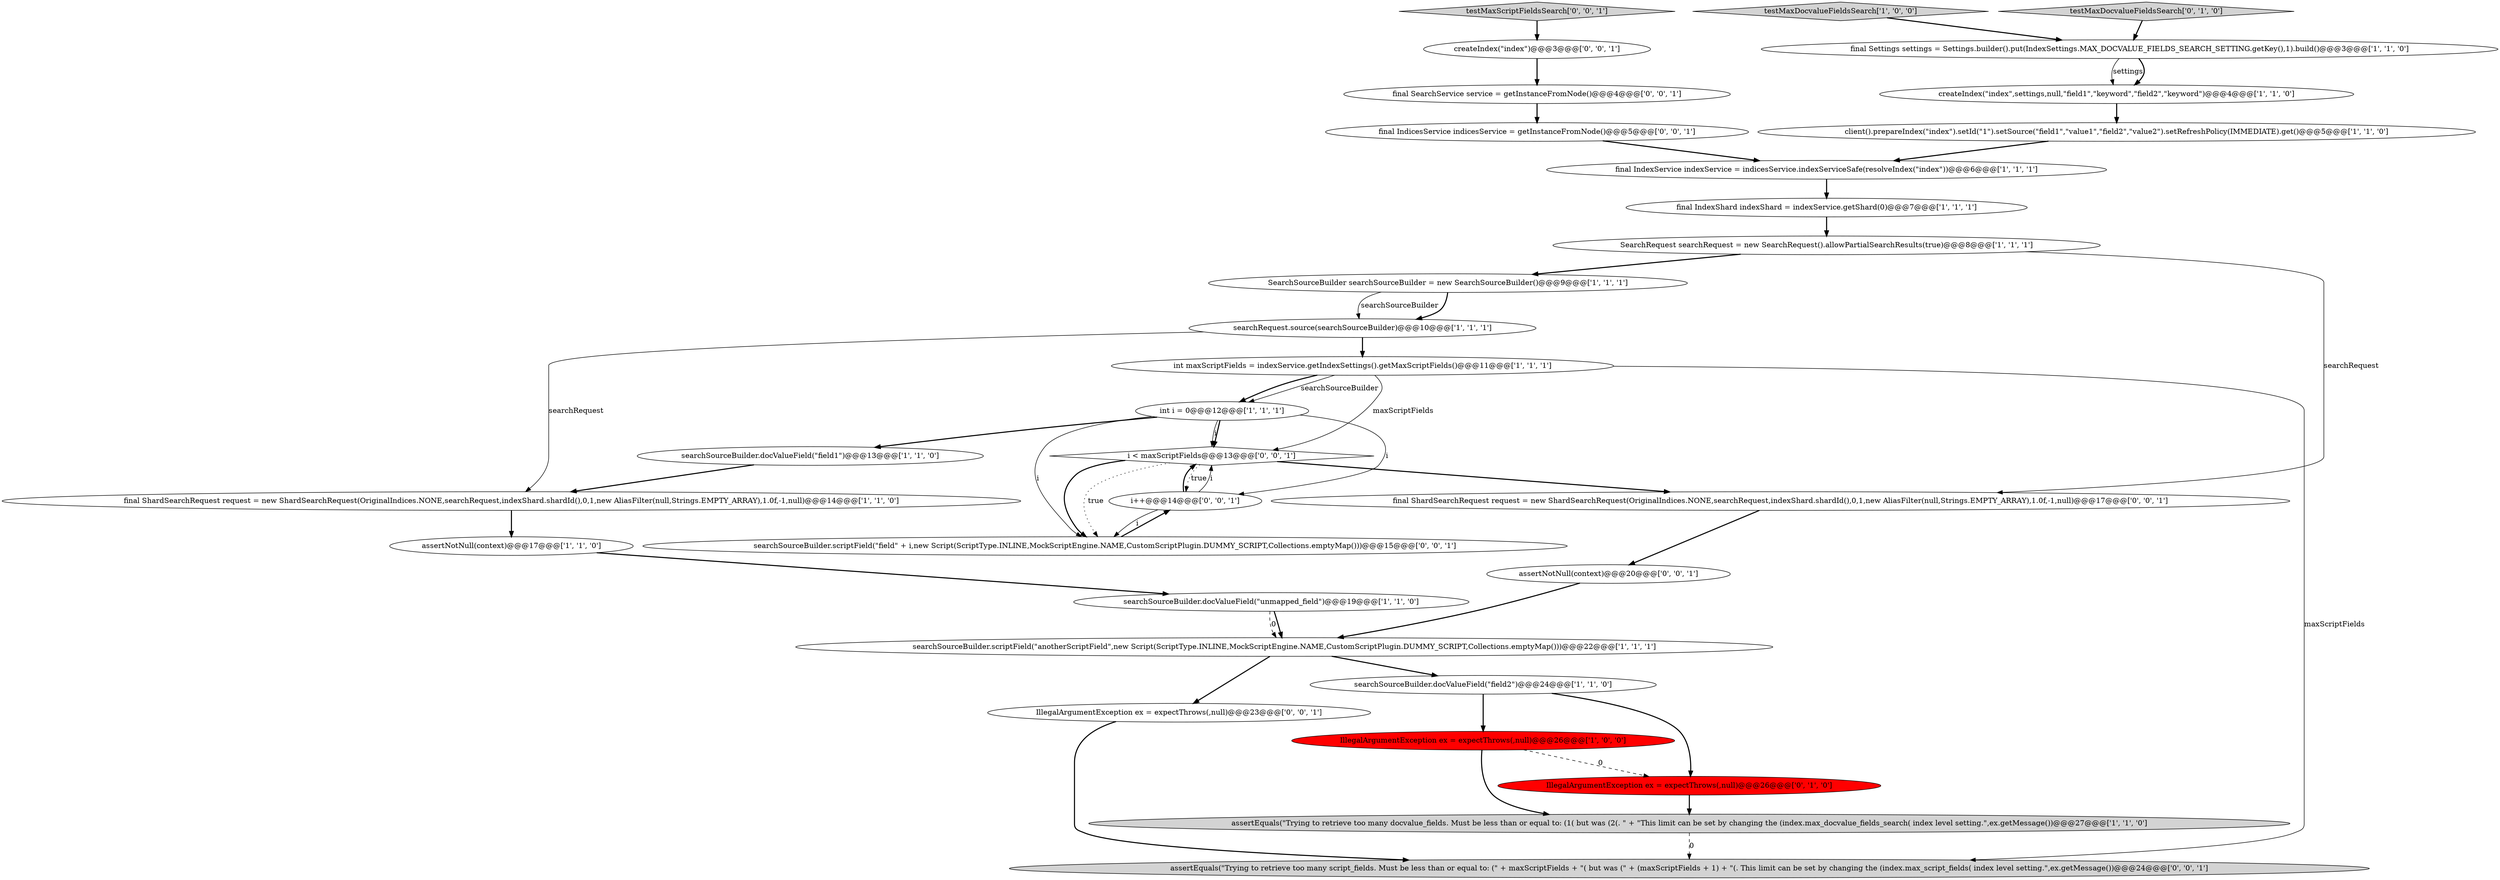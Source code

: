 digraph {
26 [style = filled, label = "i < maxScriptFields@@@13@@@['0', '0', '1']", fillcolor = white, shape = diamond image = "AAA0AAABBB3BBB"];
8 [style = filled, label = "int maxScriptFields = indexService.getIndexSettings().getMaxScriptFields()@@@11@@@['1', '1', '1']", fillcolor = white, shape = ellipse image = "AAA0AAABBB1BBB"];
30 [style = filled, label = "final ShardSearchRequest request = new ShardSearchRequest(OriginalIndices.NONE,searchRequest,indexShard.shardId(),0,1,new AliasFilter(null,Strings.EMPTY_ARRAY),1.0f,-1,null)@@@17@@@['0', '0', '1']", fillcolor = white, shape = ellipse image = "AAA0AAABBB3BBB"];
24 [style = filled, label = "assertNotNull(context)@@@20@@@['0', '0', '1']", fillcolor = white, shape = ellipse image = "AAA0AAABBB3BBB"];
25 [style = filled, label = "i++@@@14@@@['0', '0', '1']", fillcolor = white, shape = ellipse image = "AAA0AAABBB3BBB"];
9 [style = filled, label = "final Settings settings = Settings.builder().put(IndexSettings.MAX_DOCVALUE_FIELDS_SEARCH_SETTING.getKey(),1).build()@@@3@@@['1', '1', '0']", fillcolor = white, shape = ellipse image = "AAA0AAABBB1BBB"];
16 [style = filled, label = "searchRequest.source(searchSourceBuilder)@@@10@@@['1', '1', '1']", fillcolor = white, shape = ellipse image = "AAA0AAABBB1BBB"];
19 [style = filled, label = "IllegalArgumentException ex = expectThrows(,null)@@@26@@@['0', '1', '0']", fillcolor = red, shape = ellipse image = "AAA1AAABBB2BBB"];
17 [style = filled, label = "final IndexService indexService = indicesService.indexServiceSafe(resolveIndex(\"index\"))@@@6@@@['1', '1', '1']", fillcolor = white, shape = ellipse image = "AAA0AAABBB1BBB"];
23 [style = filled, label = "IllegalArgumentException ex = expectThrows(,null)@@@23@@@['0', '0', '1']", fillcolor = white, shape = ellipse image = "AAA0AAABBB3BBB"];
10 [style = filled, label = "searchSourceBuilder.docValueField(\"field2\")@@@24@@@['1', '1', '0']", fillcolor = white, shape = ellipse image = "AAA0AAABBB1BBB"];
7 [style = filled, label = "SearchRequest searchRequest = new SearchRequest().allowPartialSearchResults(true)@@@8@@@['1', '1', '1']", fillcolor = white, shape = ellipse image = "AAA0AAABBB1BBB"];
22 [style = filled, label = "final IndicesService indicesService = getInstanceFromNode()@@@5@@@['0', '0', '1']", fillcolor = white, shape = ellipse image = "AAA0AAABBB3BBB"];
28 [style = filled, label = "assertEquals(\"Trying to retrieve too many script_fields. Must be less than or equal to: (\" + maxScriptFields + \"( but was (\" + (maxScriptFields + 1) + \"(. This limit can be set by changing the (index.max_script_fields( index level setting.\",ex.getMessage())@@@24@@@['0', '0', '1']", fillcolor = lightgray, shape = ellipse image = "AAA0AAABBB3BBB"];
6 [style = filled, label = "searchSourceBuilder.scriptField(\"anotherScriptField\",new Script(ScriptType.INLINE,MockScriptEngine.NAME,CustomScriptPlugin.DUMMY_SCRIPT,Collections.emptyMap()))@@@22@@@['1', '1', '1']", fillcolor = white, shape = ellipse image = "AAA0AAABBB1BBB"];
31 [style = filled, label = "testMaxScriptFieldsSearch['0', '0', '1']", fillcolor = lightgray, shape = diamond image = "AAA0AAABBB3BBB"];
11 [style = filled, label = "searchSourceBuilder.docValueField(\"field1\")@@@13@@@['1', '1', '0']", fillcolor = white, shape = ellipse image = "AAA0AAABBB1BBB"];
21 [style = filled, label = "final SearchService service = getInstanceFromNode()@@@4@@@['0', '0', '1']", fillcolor = white, shape = ellipse image = "AAA0AAABBB3BBB"];
15 [style = filled, label = "client().prepareIndex(\"index\").setId(\"1\").setSource(\"field1\",\"value1\",\"field2\",\"value2\").setRefreshPolicy(IMMEDIATE).get()@@@5@@@['1', '1', '0']", fillcolor = white, shape = ellipse image = "AAA0AAABBB1BBB"];
18 [style = filled, label = "final ShardSearchRequest request = new ShardSearchRequest(OriginalIndices.NONE,searchRequest,indexShard.shardId(),0,1,new AliasFilter(null,Strings.EMPTY_ARRAY),1.0f,-1,null)@@@14@@@['1', '1', '0']", fillcolor = white, shape = ellipse image = "AAA0AAABBB1BBB"];
0 [style = filled, label = "SearchSourceBuilder searchSourceBuilder = new SearchSourceBuilder()@@@9@@@['1', '1', '1']", fillcolor = white, shape = ellipse image = "AAA0AAABBB1BBB"];
1 [style = filled, label = "assertEquals(\"Trying to retrieve too many docvalue_fields. Must be less than or equal to: (1( but was (2(. \" + \"This limit can be set by changing the (index.max_docvalue_fields_search( index level setting.\",ex.getMessage())@@@27@@@['1', '1', '0']", fillcolor = lightgray, shape = ellipse image = "AAA0AAABBB1BBB"];
29 [style = filled, label = "searchSourceBuilder.scriptField(\"field\" + i,new Script(ScriptType.INLINE,MockScriptEngine.NAME,CustomScriptPlugin.DUMMY_SCRIPT,Collections.emptyMap()))@@@15@@@['0', '0', '1']", fillcolor = white, shape = ellipse image = "AAA0AAABBB3BBB"];
3 [style = filled, label = "testMaxDocvalueFieldsSearch['1', '0', '0']", fillcolor = lightgray, shape = diamond image = "AAA0AAABBB1BBB"];
27 [style = filled, label = "createIndex(\"index\")@@@3@@@['0', '0', '1']", fillcolor = white, shape = ellipse image = "AAA0AAABBB3BBB"];
4 [style = filled, label = "final IndexShard indexShard = indexService.getShard(0)@@@7@@@['1', '1', '1']", fillcolor = white, shape = ellipse image = "AAA0AAABBB1BBB"];
12 [style = filled, label = "IllegalArgumentException ex = expectThrows(,null)@@@26@@@['1', '0', '0']", fillcolor = red, shape = ellipse image = "AAA1AAABBB1BBB"];
5 [style = filled, label = "assertNotNull(context)@@@17@@@['1', '1', '0']", fillcolor = white, shape = ellipse image = "AAA0AAABBB1BBB"];
14 [style = filled, label = "createIndex(\"index\",settings,null,\"field1\",\"keyword\",\"field2\",\"keyword\")@@@4@@@['1', '1', '0']", fillcolor = white, shape = ellipse image = "AAA0AAABBB1BBB"];
2 [style = filled, label = "searchSourceBuilder.docValueField(\"unmapped_field\")@@@19@@@['1', '1', '0']", fillcolor = white, shape = ellipse image = "AAA0AAABBB1BBB"];
13 [style = filled, label = "int i = 0@@@12@@@['1', '1', '1']", fillcolor = white, shape = ellipse image = "AAA0AAABBB1BBB"];
20 [style = filled, label = "testMaxDocvalueFieldsSearch['0', '1', '0']", fillcolor = lightgray, shape = diamond image = "AAA0AAABBB2BBB"];
16->18 [style = solid, label="searchRequest"];
8->26 [style = solid, label="maxScriptFields"];
0->16 [style = bold, label=""];
30->24 [style = bold, label=""];
13->25 [style = solid, label="i"];
16->8 [style = bold, label=""];
13->26 [style = solid, label="i"];
20->9 [style = bold, label=""];
2->6 [style = bold, label=""];
26->25 [style = dotted, label="true"];
6->23 [style = bold, label=""];
10->19 [style = bold, label=""];
26->29 [style = bold, label=""];
29->25 [style = bold, label=""];
7->0 [style = bold, label=""];
1->28 [style = dashed, label="0"];
12->1 [style = bold, label=""];
9->14 [style = solid, label="settings"];
13->11 [style = bold, label=""];
4->7 [style = bold, label=""];
11->18 [style = bold, label=""];
7->30 [style = solid, label="searchRequest"];
26->30 [style = bold, label=""];
23->28 [style = bold, label=""];
3->9 [style = bold, label=""];
19->1 [style = bold, label=""];
15->17 [style = bold, label=""];
5->2 [style = bold, label=""];
12->19 [style = dashed, label="0"];
31->27 [style = bold, label=""];
21->22 [style = bold, label=""];
10->12 [style = bold, label=""];
8->28 [style = solid, label="maxScriptFields"];
25->26 [style = solid, label="i"];
18->5 [style = bold, label=""];
6->10 [style = bold, label=""];
13->26 [style = bold, label=""];
25->26 [style = bold, label=""];
13->29 [style = solid, label="i"];
9->14 [style = bold, label=""];
2->6 [style = dashed, label="0"];
22->17 [style = bold, label=""];
26->29 [style = dotted, label="true"];
14->15 [style = bold, label=""];
24->6 [style = bold, label=""];
8->13 [style = solid, label="searchSourceBuilder"];
27->21 [style = bold, label=""];
17->4 [style = bold, label=""];
0->16 [style = solid, label="searchSourceBuilder"];
8->13 [style = bold, label=""];
25->29 [style = solid, label="i"];
}
